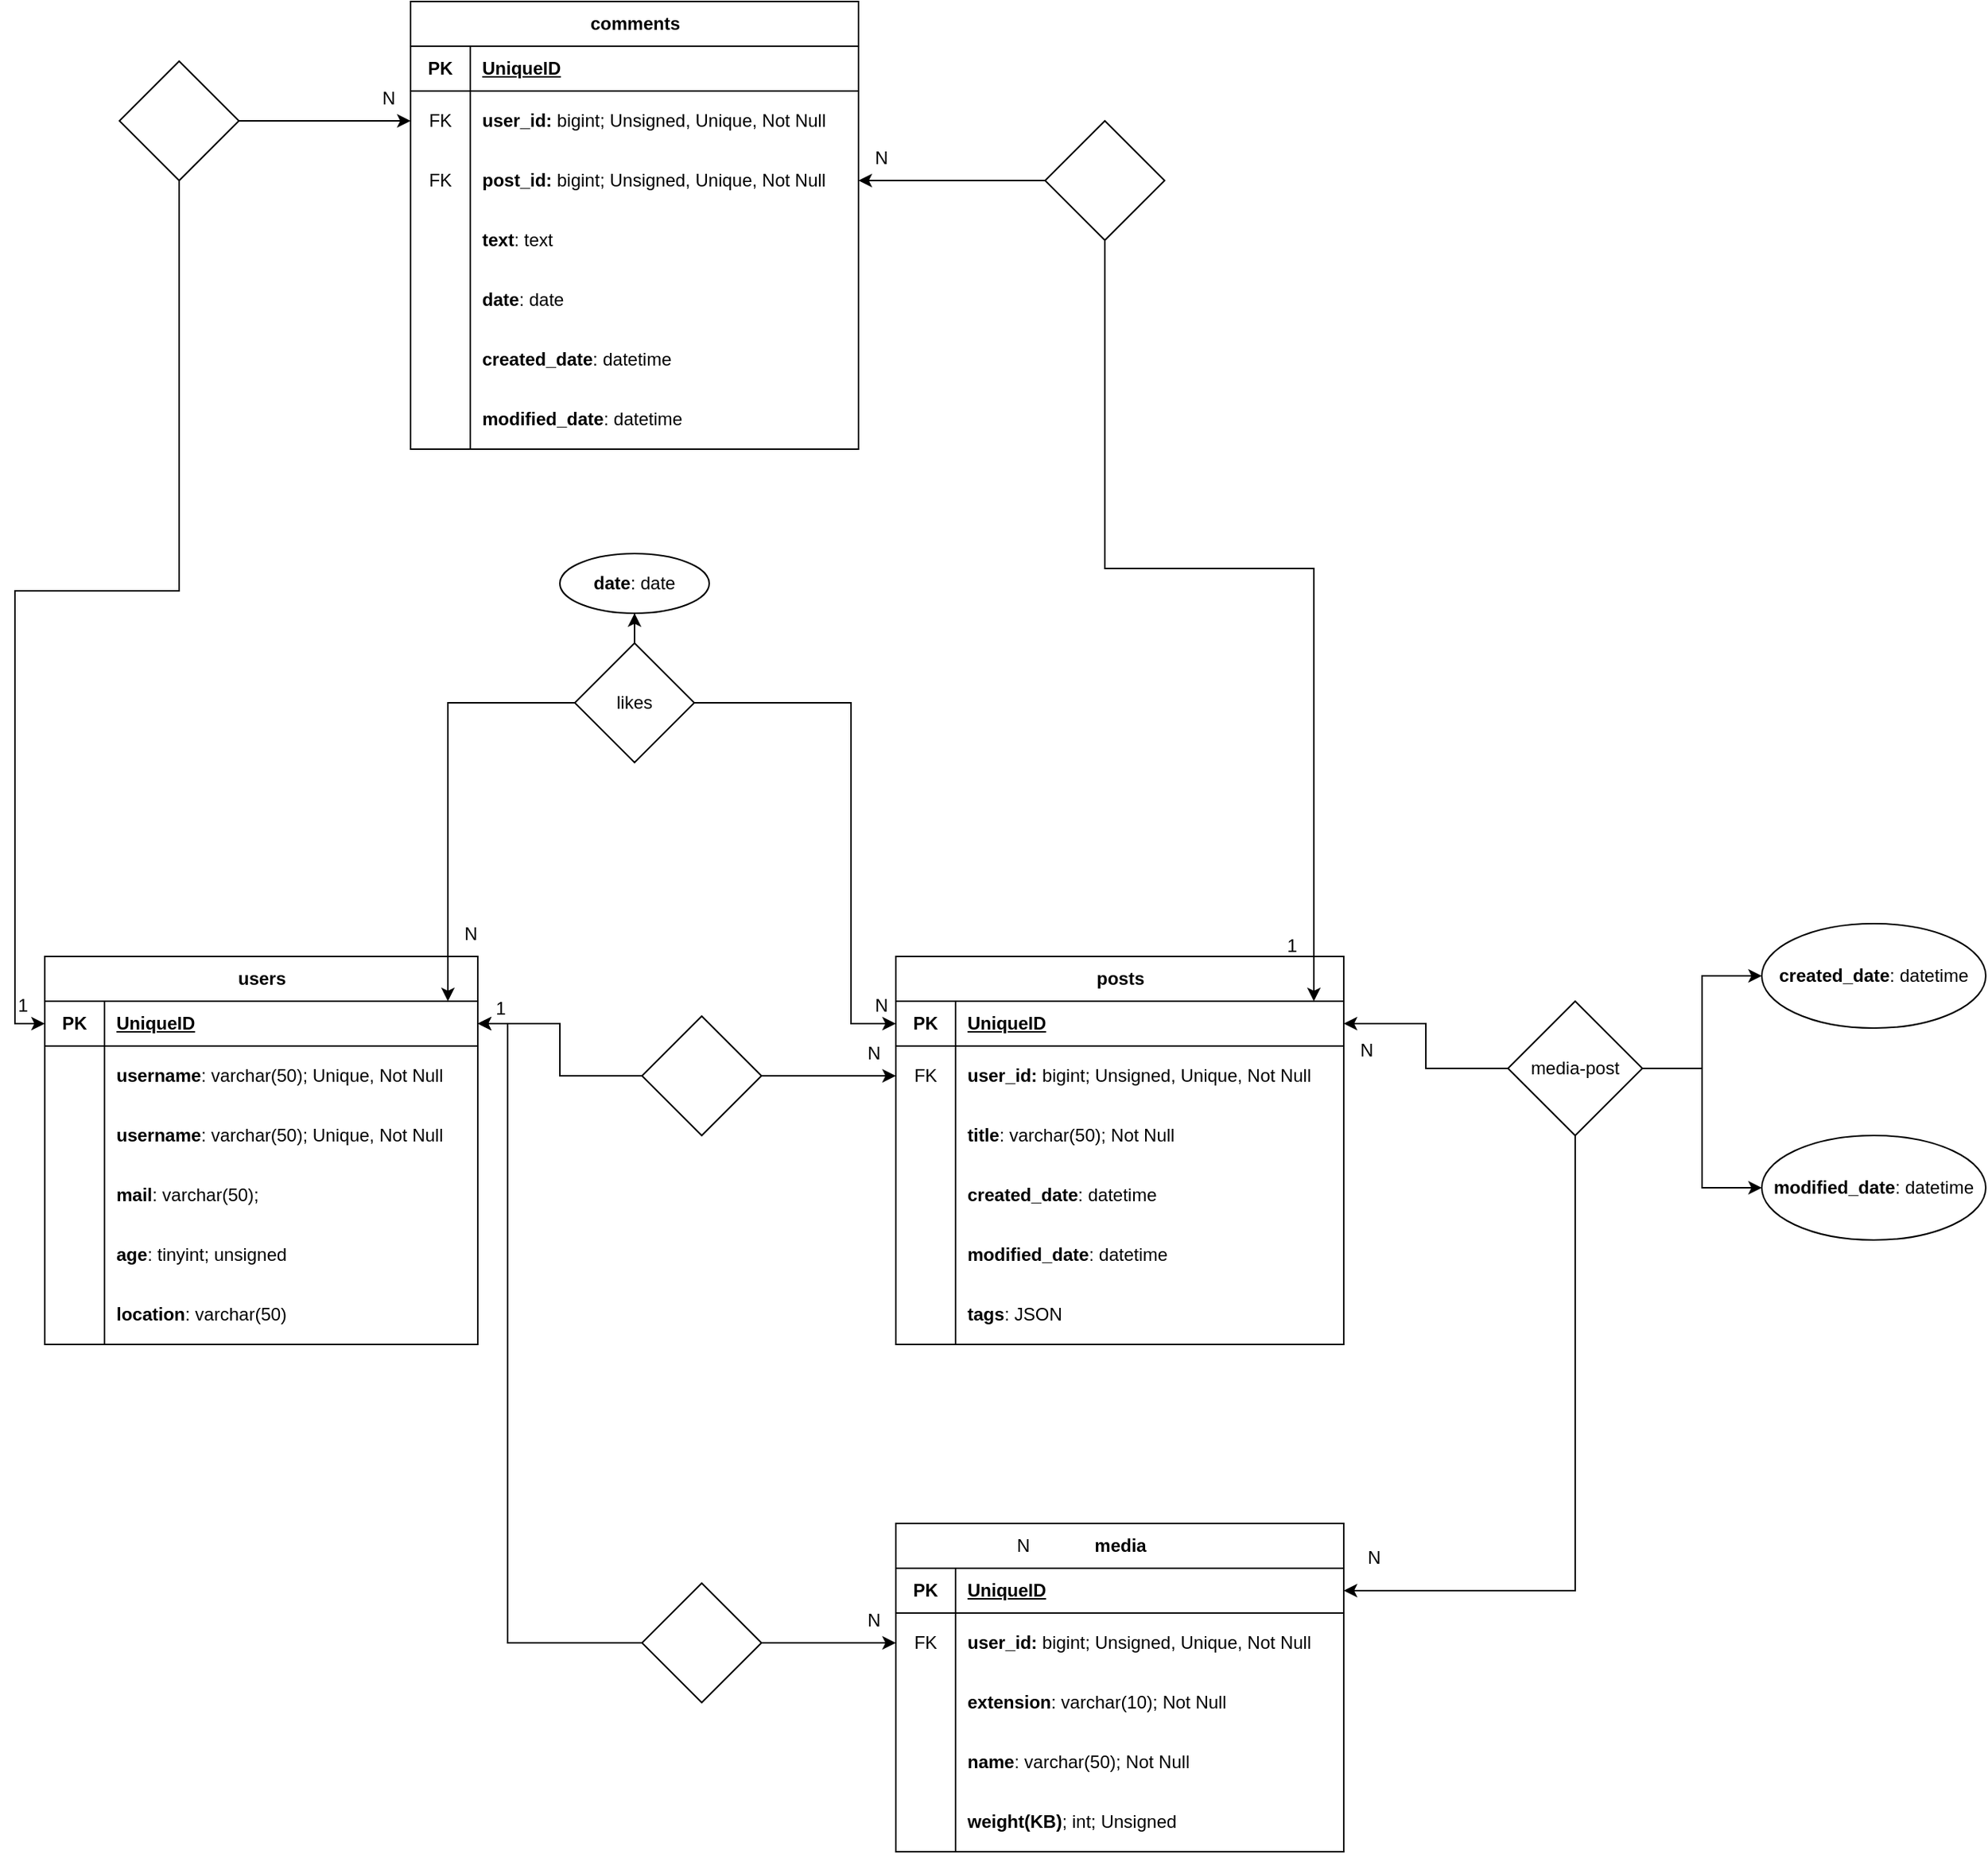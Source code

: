 <mxfile version="24.7.1" type="device">
  <diagram name="Pagina-1" id="Gw6nSf_3pTms6XGrTBZx">
    <mxGraphModel dx="1674" dy="1907" grid="1" gridSize="10" guides="1" tooltips="1" connect="1" arrows="1" fold="1" page="1" pageScale="1" pageWidth="827" pageHeight="1169" math="0" shadow="0">
      <root>
        <mxCell id="0" />
        <mxCell id="1" parent="0" />
        <mxCell id="lJPIg5WgTHCBEsO6ulFc-40" value="users" style="shape=table;startSize=30;container=1;collapsible=1;childLayout=tableLayout;fixedRows=1;rowLines=0;fontStyle=1;align=center;resizeLast=1;html=1;" parent="1" vertex="1">
          <mxGeometry x="60" y="190" width="290" height="260" as="geometry" />
        </mxCell>
        <mxCell id="lJPIg5WgTHCBEsO6ulFc-41" value="" style="shape=tableRow;horizontal=0;startSize=0;swimlaneHead=0;swimlaneBody=0;fillColor=none;collapsible=0;dropTarget=0;points=[[0,0.5],[1,0.5]];portConstraint=eastwest;top=0;left=0;right=0;bottom=1;" parent="lJPIg5WgTHCBEsO6ulFc-40" vertex="1">
          <mxGeometry y="30" width="290" height="30" as="geometry" />
        </mxCell>
        <mxCell id="lJPIg5WgTHCBEsO6ulFc-42" value="PK" style="shape=partialRectangle;connectable=0;fillColor=none;top=0;left=0;bottom=0;right=0;fontStyle=1;overflow=hidden;whiteSpace=wrap;html=1;" parent="lJPIg5WgTHCBEsO6ulFc-41" vertex="1">
          <mxGeometry width="40" height="30" as="geometry">
            <mxRectangle width="40" height="30" as="alternateBounds" />
          </mxGeometry>
        </mxCell>
        <mxCell id="lJPIg5WgTHCBEsO6ulFc-43" value="UniqueID" style="shape=partialRectangle;connectable=0;fillColor=none;top=0;left=0;bottom=0;right=0;align=left;spacingLeft=6;fontStyle=5;overflow=hidden;whiteSpace=wrap;html=1;" parent="lJPIg5WgTHCBEsO6ulFc-41" vertex="1">
          <mxGeometry x="40" width="250" height="30" as="geometry">
            <mxRectangle width="250" height="30" as="alternateBounds" />
          </mxGeometry>
        </mxCell>
        <mxCell id="lJPIg5WgTHCBEsO6ulFc-44" value="" style="shape=tableRow;horizontal=0;startSize=0;swimlaneHead=0;swimlaneBody=0;fillColor=none;collapsible=0;dropTarget=0;points=[[0,0.5],[1,0.5]];portConstraint=eastwest;top=0;left=0;right=0;bottom=0;" parent="lJPIg5WgTHCBEsO6ulFc-40" vertex="1">
          <mxGeometry y="60" width="290" height="40" as="geometry" />
        </mxCell>
        <mxCell id="lJPIg5WgTHCBEsO6ulFc-45" value="" style="shape=partialRectangle;connectable=0;fillColor=none;top=0;left=0;bottom=0;right=0;editable=1;overflow=hidden;whiteSpace=wrap;html=1;" parent="lJPIg5WgTHCBEsO6ulFc-44" vertex="1">
          <mxGeometry width="40" height="40" as="geometry">
            <mxRectangle width="40" height="40" as="alternateBounds" />
          </mxGeometry>
        </mxCell>
        <mxCell id="lJPIg5WgTHCBEsO6ulFc-46" value="&lt;b&gt;username&lt;/b&gt;: varchar(50); Unique, Not Null&amp;nbsp; &amp;nbsp;" style="shape=partialRectangle;connectable=0;fillColor=none;top=0;left=0;bottom=0;right=0;align=left;spacingLeft=6;overflow=hidden;whiteSpace=wrap;html=1;" parent="lJPIg5WgTHCBEsO6ulFc-44" vertex="1">
          <mxGeometry x="40" width="250" height="40" as="geometry">
            <mxRectangle width="250" height="40" as="alternateBounds" />
          </mxGeometry>
        </mxCell>
        <mxCell id="wLg4SAttIqK3HhaTWLrf-60" value="" style="shape=tableRow;horizontal=0;startSize=0;swimlaneHead=0;swimlaneBody=0;fillColor=none;collapsible=0;dropTarget=0;points=[[0,0.5],[1,0.5]];portConstraint=eastwest;top=0;left=0;right=0;bottom=0;" parent="lJPIg5WgTHCBEsO6ulFc-40" vertex="1">
          <mxGeometry y="100" width="290" height="40" as="geometry" />
        </mxCell>
        <mxCell id="wLg4SAttIqK3HhaTWLrf-61" value="" style="shape=partialRectangle;connectable=0;fillColor=none;top=0;left=0;bottom=0;right=0;editable=1;overflow=hidden;whiteSpace=wrap;html=1;" parent="wLg4SAttIqK3HhaTWLrf-60" vertex="1">
          <mxGeometry width="40" height="40" as="geometry">
            <mxRectangle width="40" height="40" as="alternateBounds" />
          </mxGeometry>
        </mxCell>
        <mxCell id="wLg4SAttIqK3HhaTWLrf-62" value="&lt;b&gt;username&lt;/b&gt;: varchar(50); Unique, Not Null&amp;nbsp; &amp;nbsp;" style="shape=partialRectangle;connectable=0;fillColor=none;top=0;left=0;bottom=0;right=0;align=left;spacingLeft=6;overflow=hidden;whiteSpace=wrap;html=1;" parent="wLg4SAttIqK3HhaTWLrf-60" vertex="1">
          <mxGeometry x="40" width="250" height="40" as="geometry">
            <mxRectangle width="250" height="40" as="alternateBounds" />
          </mxGeometry>
        </mxCell>
        <mxCell id="wLg4SAttIqK3HhaTWLrf-63" value="" style="shape=tableRow;horizontal=0;startSize=0;swimlaneHead=0;swimlaneBody=0;fillColor=none;collapsible=0;dropTarget=0;points=[[0,0.5],[1,0.5]];portConstraint=eastwest;top=0;left=0;right=0;bottom=0;" parent="lJPIg5WgTHCBEsO6ulFc-40" vertex="1">
          <mxGeometry y="140" width="290" height="40" as="geometry" />
        </mxCell>
        <mxCell id="wLg4SAttIqK3HhaTWLrf-64" value="" style="shape=partialRectangle;connectable=0;fillColor=none;top=0;left=0;bottom=0;right=0;editable=1;overflow=hidden;whiteSpace=wrap;html=1;" parent="wLg4SAttIqK3HhaTWLrf-63" vertex="1">
          <mxGeometry width="40" height="40" as="geometry">
            <mxRectangle width="40" height="40" as="alternateBounds" />
          </mxGeometry>
        </mxCell>
        <mxCell id="wLg4SAttIqK3HhaTWLrf-65" value="&lt;b&gt;mail&lt;/b&gt;: varchar(50);" style="shape=partialRectangle;connectable=0;fillColor=none;top=0;left=0;bottom=0;right=0;align=left;spacingLeft=6;overflow=hidden;whiteSpace=wrap;html=1;" parent="wLg4SAttIqK3HhaTWLrf-63" vertex="1">
          <mxGeometry x="40" width="250" height="40" as="geometry">
            <mxRectangle width="250" height="40" as="alternateBounds" />
          </mxGeometry>
        </mxCell>
        <mxCell id="lJPIg5WgTHCBEsO6ulFc-59" value="" style="shape=tableRow;horizontal=0;startSize=0;swimlaneHead=0;swimlaneBody=0;fillColor=none;collapsible=0;dropTarget=0;points=[[0,0.5],[1,0.5]];portConstraint=eastwest;top=0;left=0;right=0;bottom=0;" parent="lJPIg5WgTHCBEsO6ulFc-40" vertex="1">
          <mxGeometry y="180" width="290" height="40" as="geometry" />
        </mxCell>
        <mxCell id="lJPIg5WgTHCBEsO6ulFc-60" value="" style="shape=partialRectangle;connectable=0;fillColor=none;top=0;left=0;bottom=0;right=0;editable=1;overflow=hidden;whiteSpace=wrap;html=1;" parent="lJPIg5WgTHCBEsO6ulFc-59" vertex="1">
          <mxGeometry width="40" height="40" as="geometry">
            <mxRectangle width="40" height="40" as="alternateBounds" />
          </mxGeometry>
        </mxCell>
        <mxCell id="lJPIg5WgTHCBEsO6ulFc-61" value="&lt;b&gt;age&lt;/b&gt;: tinyint; unsigned&amp;nbsp; &amp;nbsp;" style="shape=partialRectangle;connectable=0;fillColor=none;top=0;left=0;bottom=0;right=0;align=left;spacingLeft=6;overflow=hidden;whiteSpace=wrap;html=1;" parent="lJPIg5WgTHCBEsO6ulFc-59" vertex="1">
          <mxGeometry x="40" width="250" height="40" as="geometry">
            <mxRectangle width="250" height="40" as="alternateBounds" />
          </mxGeometry>
        </mxCell>
        <mxCell id="lJPIg5WgTHCBEsO6ulFc-82" value="" style="shape=tableRow;horizontal=0;startSize=0;swimlaneHead=0;swimlaneBody=0;fillColor=none;collapsible=0;dropTarget=0;points=[[0,0.5],[1,0.5]];portConstraint=eastwest;top=0;left=0;right=0;bottom=0;" parent="lJPIg5WgTHCBEsO6ulFc-40" vertex="1">
          <mxGeometry y="220" width="290" height="40" as="geometry" />
        </mxCell>
        <mxCell id="lJPIg5WgTHCBEsO6ulFc-83" value="" style="shape=partialRectangle;connectable=0;fillColor=none;top=0;left=0;bottom=0;right=0;editable=1;overflow=hidden;whiteSpace=wrap;html=1;" parent="lJPIg5WgTHCBEsO6ulFc-82" vertex="1">
          <mxGeometry width="40" height="40" as="geometry">
            <mxRectangle width="40" height="40" as="alternateBounds" />
          </mxGeometry>
        </mxCell>
        <mxCell id="lJPIg5WgTHCBEsO6ulFc-84" value="&lt;b&gt;location&lt;/b&gt;: varchar(50)&amp;nbsp; &amp;nbsp;" style="shape=partialRectangle;connectable=0;fillColor=none;top=0;left=0;bottom=0;right=0;align=left;spacingLeft=6;overflow=hidden;whiteSpace=wrap;html=1;" parent="lJPIg5WgTHCBEsO6ulFc-82" vertex="1">
          <mxGeometry x="40" width="250" height="40" as="geometry">
            <mxRectangle width="250" height="40" as="alternateBounds" />
          </mxGeometry>
        </mxCell>
        <mxCell id="lJPIg5WgTHCBEsO6ulFc-85" value="posts" style="shape=table;startSize=30;container=1;collapsible=1;childLayout=tableLayout;fixedRows=1;rowLines=0;fontStyle=1;align=center;resizeLast=1;html=1;" parent="1" vertex="1">
          <mxGeometry x="630" y="190" width="300" height="260" as="geometry" />
        </mxCell>
        <mxCell id="lJPIg5WgTHCBEsO6ulFc-86" value="" style="shape=tableRow;horizontal=0;startSize=0;swimlaneHead=0;swimlaneBody=0;fillColor=none;collapsible=0;dropTarget=0;points=[[0,0.5],[1,0.5]];portConstraint=eastwest;top=0;left=0;right=0;bottom=1;" parent="lJPIg5WgTHCBEsO6ulFc-85" vertex="1">
          <mxGeometry y="30" width="300" height="30" as="geometry" />
        </mxCell>
        <mxCell id="lJPIg5WgTHCBEsO6ulFc-87" value="PK" style="shape=partialRectangle;connectable=0;fillColor=none;top=0;left=0;bottom=0;right=0;fontStyle=1;overflow=hidden;whiteSpace=wrap;html=1;" parent="lJPIg5WgTHCBEsO6ulFc-86" vertex="1">
          <mxGeometry width="40" height="30" as="geometry">
            <mxRectangle width="40" height="30" as="alternateBounds" />
          </mxGeometry>
        </mxCell>
        <mxCell id="lJPIg5WgTHCBEsO6ulFc-88" value="UniqueID" style="shape=partialRectangle;connectable=0;fillColor=none;top=0;left=0;bottom=0;right=0;align=left;spacingLeft=6;fontStyle=5;overflow=hidden;whiteSpace=wrap;html=1;" parent="lJPIg5WgTHCBEsO6ulFc-86" vertex="1">
          <mxGeometry x="40" width="260" height="30" as="geometry">
            <mxRectangle width="260" height="30" as="alternateBounds" />
          </mxGeometry>
        </mxCell>
        <mxCell id="lJPIg5WgTHCBEsO6ulFc-89" value="" style="shape=tableRow;horizontal=0;startSize=0;swimlaneHead=0;swimlaneBody=0;fillColor=none;collapsible=0;dropTarget=0;points=[[0,0.5],[1,0.5]];portConstraint=eastwest;top=0;left=0;right=0;bottom=0;" parent="lJPIg5WgTHCBEsO6ulFc-85" vertex="1">
          <mxGeometry y="60" width="300" height="40" as="geometry" />
        </mxCell>
        <mxCell id="lJPIg5WgTHCBEsO6ulFc-90" value="FK" style="shape=partialRectangle;connectable=0;fillColor=none;top=0;left=0;bottom=0;right=0;editable=1;overflow=hidden;whiteSpace=wrap;html=1;" parent="lJPIg5WgTHCBEsO6ulFc-89" vertex="1">
          <mxGeometry width="40" height="40" as="geometry">
            <mxRectangle width="40" height="40" as="alternateBounds" />
          </mxGeometry>
        </mxCell>
        <mxCell id="lJPIg5WgTHCBEsO6ulFc-91" value="&lt;b&gt;user_id: &lt;/b&gt;bigint; Unsigned, Unique, Not Null" style="shape=partialRectangle;connectable=0;fillColor=none;top=0;left=0;bottom=0;right=0;align=left;spacingLeft=6;overflow=hidden;whiteSpace=wrap;html=1;" parent="lJPIg5WgTHCBEsO6ulFc-89" vertex="1">
          <mxGeometry x="40" width="260" height="40" as="geometry">
            <mxRectangle width="260" height="40" as="alternateBounds" />
          </mxGeometry>
        </mxCell>
        <mxCell id="lJPIg5WgTHCBEsO6ulFc-92" value="" style="shape=tableRow;horizontal=0;startSize=0;swimlaneHead=0;swimlaneBody=0;fillColor=none;collapsible=0;dropTarget=0;points=[[0,0.5],[1,0.5]];portConstraint=eastwest;top=0;left=0;right=0;bottom=0;" parent="lJPIg5WgTHCBEsO6ulFc-85" vertex="1">
          <mxGeometry y="100" width="300" height="40" as="geometry" />
        </mxCell>
        <mxCell id="lJPIg5WgTHCBEsO6ulFc-93" value="" style="shape=partialRectangle;connectable=0;fillColor=none;top=0;left=0;bottom=0;right=0;editable=1;overflow=hidden;whiteSpace=wrap;html=1;" parent="lJPIg5WgTHCBEsO6ulFc-92" vertex="1">
          <mxGeometry width="40" height="40" as="geometry">
            <mxRectangle width="40" height="40" as="alternateBounds" />
          </mxGeometry>
        </mxCell>
        <mxCell id="lJPIg5WgTHCBEsO6ulFc-94" value="&lt;b&gt;title&lt;/b&gt;: varchar(50); Not Null&amp;nbsp;&amp;nbsp;" style="shape=partialRectangle;connectable=0;fillColor=none;top=0;left=0;bottom=0;right=0;align=left;spacingLeft=6;overflow=hidden;whiteSpace=wrap;html=1;" parent="lJPIg5WgTHCBEsO6ulFc-92" vertex="1">
          <mxGeometry x="40" width="260" height="40" as="geometry">
            <mxRectangle width="260" height="40" as="alternateBounds" />
          </mxGeometry>
        </mxCell>
        <mxCell id="lJPIg5WgTHCBEsO6ulFc-148" value="" style="shape=tableRow;horizontal=0;startSize=0;swimlaneHead=0;swimlaneBody=0;fillColor=none;collapsible=0;dropTarget=0;points=[[0,0.5],[1,0.5]];portConstraint=eastwest;top=0;left=0;right=0;bottom=0;" parent="lJPIg5WgTHCBEsO6ulFc-85" vertex="1">
          <mxGeometry y="140" width="300" height="40" as="geometry" />
        </mxCell>
        <mxCell id="lJPIg5WgTHCBEsO6ulFc-149" value="" style="shape=partialRectangle;connectable=0;fillColor=none;top=0;left=0;bottom=0;right=0;editable=1;overflow=hidden;whiteSpace=wrap;html=1;" parent="lJPIg5WgTHCBEsO6ulFc-148" vertex="1">
          <mxGeometry width="40" height="40" as="geometry">
            <mxRectangle width="40" height="40" as="alternateBounds" />
          </mxGeometry>
        </mxCell>
        <mxCell id="lJPIg5WgTHCBEsO6ulFc-150" value="&lt;b&gt;created_date&lt;/b&gt;: datetime" style="shape=partialRectangle;connectable=0;fillColor=none;top=0;left=0;bottom=0;right=0;align=left;spacingLeft=6;overflow=hidden;whiteSpace=wrap;html=1;" parent="lJPIg5WgTHCBEsO6ulFc-148" vertex="1">
          <mxGeometry x="40" width="260" height="40" as="geometry">
            <mxRectangle width="260" height="40" as="alternateBounds" />
          </mxGeometry>
        </mxCell>
        <mxCell id="wLg4SAttIqK3HhaTWLrf-88" value="" style="shape=tableRow;horizontal=0;startSize=0;swimlaneHead=0;swimlaneBody=0;fillColor=none;collapsible=0;dropTarget=0;points=[[0,0.5],[1,0.5]];portConstraint=eastwest;top=0;left=0;right=0;bottom=0;" parent="lJPIg5WgTHCBEsO6ulFc-85" vertex="1">
          <mxGeometry y="180" width="300" height="40" as="geometry" />
        </mxCell>
        <mxCell id="wLg4SAttIqK3HhaTWLrf-89" value="" style="shape=partialRectangle;connectable=0;fillColor=none;top=0;left=0;bottom=0;right=0;editable=1;overflow=hidden;whiteSpace=wrap;html=1;" parent="wLg4SAttIqK3HhaTWLrf-88" vertex="1">
          <mxGeometry width="40" height="40" as="geometry">
            <mxRectangle width="40" height="40" as="alternateBounds" />
          </mxGeometry>
        </mxCell>
        <mxCell id="wLg4SAttIqK3HhaTWLrf-90" value="&lt;b&gt;modified_date&lt;/b&gt;: datetime" style="shape=partialRectangle;connectable=0;fillColor=none;top=0;left=0;bottom=0;right=0;align=left;spacingLeft=6;overflow=hidden;whiteSpace=wrap;html=1;" parent="wLg4SAttIqK3HhaTWLrf-88" vertex="1">
          <mxGeometry x="40" width="260" height="40" as="geometry">
            <mxRectangle width="260" height="40" as="alternateBounds" />
          </mxGeometry>
        </mxCell>
        <mxCell id="lJPIg5WgTHCBEsO6ulFc-214" value="" style="shape=tableRow;horizontal=0;startSize=0;swimlaneHead=0;swimlaneBody=0;fillColor=none;collapsible=0;dropTarget=0;points=[[0,0.5],[1,0.5]];portConstraint=eastwest;top=0;left=0;right=0;bottom=0;" parent="lJPIg5WgTHCBEsO6ulFc-85" vertex="1">
          <mxGeometry y="220" width="300" height="40" as="geometry" />
        </mxCell>
        <mxCell id="lJPIg5WgTHCBEsO6ulFc-215" value="" style="shape=partialRectangle;connectable=0;fillColor=none;top=0;left=0;bottom=0;right=0;editable=1;overflow=hidden;whiteSpace=wrap;html=1;" parent="lJPIg5WgTHCBEsO6ulFc-214" vertex="1">
          <mxGeometry width="40" height="40" as="geometry">
            <mxRectangle width="40" height="40" as="alternateBounds" />
          </mxGeometry>
        </mxCell>
        <mxCell id="lJPIg5WgTHCBEsO6ulFc-216" value="&lt;b&gt;tags&lt;/b&gt;: JSON" style="shape=partialRectangle;connectable=0;fillColor=none;top=0;left=0;bottom=0;right=0;align=left;spacingLeft=6;overflow=hidden;whiteSpace=wrap;html=1;" parent="lJPIg5WgTHCBEsO6ulFc-214" vertex="1">
          <mxGeometry x="40" width="260" height="40" as="geometry">
            <mxRectangle width="260" height="40" as="alternateBounds" />
          </mxGeometry>
        </mxCell>
        <mxCell id="lJPIg5WgTHCBEsO6ulFc-103" style="edgeStyle=orthogonalEdgeStyle;rounded=0;orthogonalLoop=1;jettySize=auto;html=1;entryX=1;entryY=0.5;entryDx=0;entryDy=0;" parent="1" source="lJPIg5WgTHCBEsO6ulFc-98" target="lJPIg5WgTHCBEsO6ulFc-41" edge="1">
          <mxGeometry relative="1" as="geometry" />
        </mxCell>
        <mxCell id="lJPIg5WgTHCBEsO6ulFc-108" style="edgeStyle=orthogonalEdgeStyle;rounded=0;orthogonalLoop=1;jettySize=auto;html=1;entryX=0;entryY=0.5;entryDx=0;entryDy=0;" parent="1" source="lJPIg5WgTHCBEsO6ulFc-98" target="lJPIg5WgTHCBEsO6ulFc-89" edge="1">
          <mxGeometry relative="1" as="geometry" />
        </mxCell>
        <mxCell id="lJPIg5WgTHCBEsO6ulFc-98" value="" style="rhombus;whiteSpace=wrap;html=1;startSize=30;fontStyle=1;" parent="1" vertex="1">
          <mxGeometry x="460" y="230" width="80" height="80" as="geometry" />
        </mxCell>
        <mxCell id="lJPIg5WgTHCBEsO6ulFc-101" value="1" style="text;html=1;align=center;verticalAlign=middle;resizable=0;points=[];autosize=1;strokeColor=none;fillColor=none;" parent="1" vertex="1">
          <mxGeometry x="350" y="210" width="30" height="30" as="geometry" />
        </mxCell>
        <mxCell id="lJPIg5WgTHCBEsO6ulFc-102" value="N" style="text;html=1;align=center;verticalAlign=middle;resizable=0;points=[];autosize=1;strokeColor=none;fillColor=none;" parent="1" vertex="1">
          <mxGeometry x="600" y="240" width="30" height="30" as="geometry" />
        </mxCell>
        <mxCell id="lJPIg5WgTHCBEsO6ulFc-151" value="media" style="shape=table;startSize=30;container=1;collapsible=1;childLayout=tableLayout;fixedRows=1;rowLines=0;fontStyle=1;align=center;resizeLast=1;html=1;" parent="1" vertex="1">
          <mxGeometry x="630" y="570" width="300" height="220" as="geometry" />
        </mxCell>
        <mxCell id="lJPIg5WgTHCBEsO6ulFc-152" value="" style="shape=tableRow;horizontal=0;startSize=0;swimlaneHead=0;swimlaneBody=0;fillColor=none;collapsible=0;dropTarget=0;points=[[0,0.5],[1,0.5]];portConstraint=eastwest;top=0;left=0;right=0;bottom=1;" parent="lJPIg5WgTHCBEsO6ulFc-151" vertex="1">
          <mxGeometry y="30" width="300" height="30" as="geometry" />
        </mxCell>
        <mxCell id="lJPIg5WgTHCBEsO6ulFc-153" value="PK" style="shape=partialRectangle;connectable=0;fillColor=none;top=0;left=0;bottom=0;right=0;fontStyle=1;overflow=hidden;whiteSpace=wrap;html=1;" parent="lJPIg5WgTHCBEsO6ulFc-152" vertex="1">
          <mxGeometry width="40" height="30" as="geometry">
            <mxRectangle width="40" height="30" as="alternateBounds" />
          </mxGeometry>
        </mxCell>
        <mxCell id="lJPIg5WgTHCBEsO6ulFc-154" value="UniqueID" style="shape=partialRectangle;connectable=0;fillColor=none;top=0;left=0;bottom=0;right=0;align=left;spacingLeft=6;fontStyle=5;overflow=hidden;whiteSpace=wrap;html=1;" parent="lJPIg5WgTHCBEsO6ulFc-152" vertex="1">
          <mxGeometry x="40" width="260" height="30" as="geometry">
            <mxRectangle width="260" height="30" as="alternateBounds" />
          </mxGeometry>
        </mxCell>
        <mxCell id="lJPIg5WgTHCBEsO6ulFc-155" value="" style="shape=tableRow;horizontal=0;startSize=0;swimlaneHead=0;swimlaneBody=0;fillColor=none;collapsible=0;dropTarget=0;points=[[0,0.5],[1,0.5]];portConstraint=eastwest;top=0;left=0;right=0;bottom=0;" parent="lJPIg5WgTHCBEsO6ulFc-151" vertex="1">
          <mxGeometry y="60" width="300" height="40" as="geometry" />
        </mxCell>
        <mxCell id="lJPIg5WgTHCBEsO6ulFc-156" value="FK" style="shape=partialRectangle;connectable=0;fillColor=none;top=0;left=0;bottom=0;right=0;editable=1;overflow=hidden;whiteSpace=wrap;html=1;" parent="lJPIg5WgTHCBEsO6ulFc-155" vertex="1">
          <mxGeometry width="40" height="40" as="geometry">
            <mxRectangle width="40" height="40" as="alternateBounds" />
          </mxGeometry>
        </mxCell>
        <mxCell id="lJPIg5WgTHCBEsO6ulFc-157" value="&lt;b&gt;user_id: &lt;/b&gt;bigint; Unsigned, Unique, Not Null" style="shape=partialRectangle;connectable=0;fillColor=none;top=0;left=0;bottom=0;right=0;align=left;spacingLeft=6;overflow=hidden;whiteSpace=wrap;html=1;" parent="lJPIg5WgTHCBEsO6ulFc-155" vertex="1">
          <mxGeometry x="40" width="260" height="40" as="geometry">
            <mxRectangle width="260" height="40" as="alternateBounds" />
          </mxGeometry>
        </mxCell>
        <mxCell id="lJPIg5WgTHCBEsO6ulFc-158" value="" style="shape=tableRow;horizontal=0;startSize=0;swimlaneHead=0;swimlaneBody=0;fillColor=none;collapsible=0;dropTarget=0;points=[[0,0.5],[1,0.5]];portConstraint=eastwest;top=0;left=0;right=0;bottom=0;" parent="lJPIg5WgTHCBEsO6ulFc-151" vertex="1">
          <mxGeometry y="100" width="300" height="40" as="geometry" />
        </mxCell>
        <mxCell id="lJPIg5WgTHCBEsO6ulFc-159" value="" style="shape=partialRectangle;connectable=0;fillColor=none;top=0;left=0;bottom=0;right=0;editable=1;overflow=hidden;whiteSpace=wrap;html=1;" parent="lJPIg5WgTHCBEsO6ulFc-158" vertex="1">
          <mxGeometry width="40" height="40" as="geometry">
            <mxRectangle width="40" height="40" as="alternateBounds" />
          </mxGeometry>
        </mxCell>
        <mxCell id="lJPIg5WgTHCBEsO6ulFc-160" value="&lt;b&gt;extension&lt;/b&gt;: varchar(10); Not Null" style="shape=partialRectangle;connectable=0;fillColor=none;top=0;left=0;bottom=0;right=0;align=left;spacingLeft=6;overflow=hidden;whiteSpace=wrap;html=1;" parent="lJPIg5WgTHCBEsO6ulFc-158" vertex="1">
          <mxGeometry x="40" width="260" height="40" as="geometry">
            <mxRectangle width="260" height="40" as="alternateBounds" />
          </mxGeometry>
        </mxCell>
        <mxCell id="lJPIg5WgTHCBEsO6ulFc-161" value="" style="shape=tableRow;horizontal=0;startSize=0;swimlaneHead=0;swimlaneBody=0;fillColor=none;collapsible=0;dropTarget=0;points=[[0,0.5],[1,0.5]];portConstraint=eastwest;top=0;left=0;right=0;bottom=0;" parent="lJPIg5WgTHCBEsO6ulFc-151" vertex="1">
          <mxGeometry y="140" width="300" height="40" as="geometry" />
        </mxCell>
        <mxCell id="lJPIg5WgTHCBEsO6ulFc-162" value="" style="shape=partialRectangle;connectable=0;fillColor=none;top=0;left=0;bottom=0;right=0;editable=1;overflow=hidden;whiteSpace=wrap;html=1;" parent="lJPIg5WgTHCBEsO6ulFc-161" vertex="1">
          <mxGeometry width="40" height="40" as="geometry">
            <mxRectangle width="40" height="40" as="alternateBounds" />
          </mxGeometry>
        </mxCell>
        <mxCell id="lJPIg5WgTHCBEsO6ulFc-163" value="&lt;b&gt;name&lt;/b&gt;: varchar(50); Not Null&amp;nbsp; &amp;nbsp;" style="shape=partialRectangle;connectable=0;fillColor=none;top=0;left=0;bottom=0;right=0;align=left;spacingLeft=6;overflow=hidden;whiteSpace=wrap;html=1;" parent="lJPIg5WgTHCBEsO6ulFc-161" vertex="1">
          <mxGeometry x="40" width="260" height="40" as="geometry">
            <mxRectangle width="260" height="40" as="alternateBounds" />
          </mxGeometry>
        </mxCell>
        <mxCell id="lJPIg5WgTHCBEsO6ulFc-164" value="" style="shape=tableRow;horizontal=0;startSize=0;swimlaneHead=0;swimlaneBody=0;fillColor=none;collapsible=0;dropTarget=0;points=[[0,0.5],[1,0.5]];portConstraint=eastwest;top=0;left=0;right=0;bottom=0;" parent="lJPIg5WgTHCBEsO6ulFc-151" vertex="1">
          <mxGeometry y="180" width="300" height="40" as="geometry" />
        </mxCell>
        <mxCell id="lJPIg5WgTHCBEsO6ulFc-165" value="" style="shape=partialRectangle;connectable=0;fillColor=none;top=0;left=0;bottom=0;right=0;editable=1;overflow=hidden;whiteSpace=wrap;html=1;" parent="lJPIg5WgTHCBEsO6ulFc-164" vertex="1">
          <mxGeometry width="40" height="40" as="geometry">
            <mxRectangle width="40" height="40" as="alternateBounds" />
          </mxGeometry>
        </mxCell>
        <mxCell id="lJPIg5WgTHCBEsO6ulFc-166" value="&lt;b&gt;weight(KB)&lt;/b&gt;; int; Unsigned&amp;nbsp;&amp;nbsp;" style="shape=partialRectangle;connectable=0;fillColor=none;top=0;left=0;bottom=0;right=0;align=left;spacingLeft=6;overflow=hidden;whiteSpace=wrap;html=1;" parent="lJPIg5WgTHCBEsO6ulFc-164" vertex="1">
          <mxGeometry x="40" width="260" height="40" as="geometry">
            <mxRectangle width="260" height="40" as="alternateBounds" />
          </mxGeometry>
        </mxCell>
        <mxCell id="lJPIg5WgTHCBEsO6ulFc-171" style="edgeStyle=orthogonalEdgeStyle;rounded=0;orthogonalLoop=1;jettySize=auto;html=1;entryX=1;entryY=0.5;entryDx=0;entryDy=0;" parent="1" source="lJPIg5WgTHCBEsO6ulFc-169" target="lJPIg5WgTHCBEsO6ulFc-86" edge="1">
          <mxGeometry relative="1" as="geometry" />
        </mxCell>
        <mxCell id="wLg4SAttIqK3HhaTWLrf-122" style="edgeStyle=orthogonalEdgeStyle;rounded=0;orthogonalLoop=1;jettySize=auto;html=1;entryX=1;entryY=0.5;entryDx=0;entryDy=0;" parent="1" source="lJPIg5WgTHCBEsO6ulFc-169" target="lJPIg5WgTHCBEsO6ulFc-152" edge="1">
          <mxGeometry relative="1" as="geometry" />
        </mxCell>
        <mxCell id="wLg4SAttIqK3HhaTWLrf-153" style="edgeStyle=orthogonalEdgeStyle;rounded=0;orthogonalLoop=1;jettySize=auto;html=1;entryX=0;entryY=0.5;entryDx=0;entryDy=0;" parent="1" source="lJPIg5WgTHCBEsO6ulFc-169" target="wLg4SAttIqK3HhaTWLrf-118" edge="1">
          <mxGeometry relative="1" as="geometry" />
        </mxCell>
        <mxCell id="wLg4SAttIqK3HhaTWLrf-154" style="edgeStyle=orthogonalEdgeStyle;rounded=0;orthogonalLoop=1;jettySize=auto;html=1;entryX=0;entryY=0.5;entryDx=0;entryDy=0;" parent="1" source="lJPIg5WgTHCBEsO6ulFc-169" target="wLg4SAttIqK3HhaTWLrf-120" edge="1">
          <mxGeometry relative="1" as="geometry" />
        </mxCell>
        <mxCell id="lJPIg5WgTHCBEsO6ulFc-169" value="media-post" style="rhombus;whiteSpace=wrap;html=1;" parent="1" vertex="1">
          <mxGeometry x="1040" y="220" width="90" height="90" as="geometry" />
        </mxCell>
        <mxCell id="lJPIg5WgTHCBEsO6ulFc-173" value="N" style="text;html=1;align=center;verticalAlign=middle;resizable=0;points=[];autosize=1;strokeColor=none;fillColor=none;" parent="1" vertex="1">
          <mxGeometry x="700" y="570" width="30" height="30" as="geometry" />
        </mxCell>
        <mxCell id="wLg4SAttIqK3HhaTWLrf-8" value="comments" style="shape=table;startSize=30;container=1;collapsible=1;childLayout=tableLayout;fixedRows=1;rowLines=0;fontStyle=1;align=center;resizeLast=1;html=1;" parent="1" vertex="1">
          <mxGeometry x="305" y="-450" width="300" height="300" as="geometry" />
        </mxCell>
        <mxCell id="wLg4SAttIqK3HhaTWLrf-9" value="" style="shape=tableRow;horizontal=0;startSize=0;swimlaneHead=0;swimlaneBody=0;fillColor=none;collapsible=0;dropTarget=0;points=[[0,0.5],[1,0.5]];portConstraint=eastwest;top=0;left=0;right=0;bottom=1;" parent="wLg4SAttIqK3HhaTWLrf-8" vertex="1">
          <mxGeometry y="30" width="300" height="30" as="geometry" />
        </mxCell>
        <mxCell id="wLg4SAttIqK3HhaTWLrf-10" value="PK" style="shape=partialRectangle;connectable=0;fillColor=none;top=0;left=0;bottom=0;right=0;fontStyle=1;overflow=hidden;whiteSpace=wrap;html=1;" parent="wLg4SAttIqK3HhaTWLrf-9" vertex="1">
          <mxGeometry width="40" height="30" as="geometry">
            <mxRectangle width="40" height="30" as="alternateBounds" />
          </mxGeometry>
        </mxCell>
        <mxCell id="wLg4SAttIqK3HhaTWLrf-11" value="UniqueID" style="shape=partialRectangle;connectable=0;fillColor=none;top=0;left=0;bottom=0;right=0;align=left;spacingLeft=6;fontStyle=5;overflow=hidden;whiteSpace=wrap;html=1;" parent="wLg4SAttIqK3HhaTWLrf-9" vertex="1">
          <mxGeometry x="40" width="260" height="30" as="geometry">
            <mxRectangle width="260" height="30" as="alternateBounds" />
          </mxGeometry>
        </mxCell>
        <mxCell id="wLg4SAttIqK3HhaTWLrf-12" value="" style="shape=tableRow;horizontal=0;startSize=0;swimlaneHead=0;swimlaneBody=0;fillColor=none;collapsible=0;dropTarget=0;points=[[0,0.5],[1,0.5]];portConstraint=eastwest;top=0;left=0;right=0;bottom=0;" parent="wLg4SAttIqK3HhaTWLrf-8" vertex="1">
          <mxGeometry y="60" width="300" height="40" as="geometry" />
        </mxCell>
        <mxCell id="wLg4SAttIqK3HhaTWLrf-13" value="FK" style="shape=partialRectangle;connectable=0;fillColor=none;top=0;left=0;bottom=0;right=0;editable=1;overflow=hidden;whiteSpace=wrap;html=1;" parent="wLg4SAttIqK3HhaTWLrf-12" vertex="1">
          <mxGeometry width="40" height="40" as="geometry">
            <mxRectangle width="40" height="40" as="alternateBounds" />
          </mxGeometry>
        </mxCell>
        <mxCell id="wLg4SAttIqK3HhaTWLrf-14" value="&lt;b&gt;user_id: &lt;/b&gt;bigint; Unsigned, Unique, Not Null" style="shape=partialRectangle;connectable=0;fillColor=none;top=0;left=0;bottom=0;right=0;align=left;spacingLeft=6;overflow=hidden;whiteSpace=wrap;html=1;" parent="wLg4SAttIqK3HhaTWLrf-12" vertex="1">
          <mxGeometry x="40" width="260" height="40" as="geometry">
            <mxRectangle width="260" height="40" as="alternateBounds" />
          </mxGeometry>
        </mxCell>
        <mxCell id="wLg4SAttIqK3HhaTWLrf-15" value="" style="shape=tableRow;horizontal=0;startSize=0;swimlaneHead=0;swimlaneBody=0;fillColor=none;collapsible=0;dropTarget=0;points=[[0,0.5],[1,0.5]];portConstraint=eastwest;top=0;left=0;right=0;bottom=0;" parent="wLg4SAttIqK3HhaTWLrf-8" vertex="1">
          <mxGeometry y="100" width="300" height="40" as="geometry" />
        </mxCell>
        <mxCell id="wLg4SAttIqK3HhaTWLrf-16" value="FK" style="shape=partialRectangle;connectable=0;fillColor=none;top=0;left=0;bottom=0;right=0;editable=1;overflow=hidden;whiteSpace=wrap;html=1;" parent="wLg4SAttIqK3HhaTWLrf-15" vertex="1">
          <mxGeometry width="40" height="40" as="geometry">
            <mxRectangle width="40" height="40" as="alternateBounds" />
          </mxGeometry>
        </mxCell>
        <mxCell id="wLg4SAttIqK3HhaTWLrf-17" value="&lt;b&gt;post_id:&amp;nbsp;&lt;/b&gt;bigint; Unsigned, Unique, Not Null" style="shape=partialRectangle;connectable=0;fillColor=none;top=0;left=0;bottom=0;right=0;align=left;spacingLeft=6;overflow=hidden;whiteSpace=wrap;html=1;" parent="wLg4SAttIqK3HhaTWLrf-15" vertex="1">
          <mxGeometry x="40" width="260" height="40" as="geometry">
            <mxRectangle width="260" height="40" as="alternateBounds" />
          </mxGeometry>
        </mxCell>
        <mxCell id="wLg4SAttIqK3HhaTWLrf-18" value="" style="shape=tableRow;horizontal=0;startSize=0;swimlaneHead=0;swimlaneBody=0;fillColor=none;collapsible=0;dropTarget=0;points=[[0,0.5],[1,0.5]];portConstraint=eastwest;top=0;left=0;right=0;bottom=0;" parent="wLg4SAttIqK3HhaTWLrf-8" vertex="1">
          <mxGeometry y="140" width="300" height="40" as="geometry" />
        </mxCell>
        <mxCell id="wLg4SAttIqK3HhaTWLrf-19" value="" style="shape=partialRectangle;connectable=0;fillColor=none;top=0;left=0;bottom=0;right=0;editable=1;overflow=hidden;whiteSpace=wrap;html=1;" parent="wLg4SAttIqK3HhaTWLrf-18" vertex="1">
          <mxGeometry width="40" height="40" as="geometry">
            <mxRectangle width="40" height="40" as="alternateBounds" />
          </mxGeometry>
        </mxCell>
        <mxCell id="wLg4SAttIqK3HhaTWLrf-20" value="&lt;b&gt;text&lt;/b&gt;: text&amp;nbsp; &amp;nbsp;" style="shape=partialRectangle;connectable=0;fillColor=none;top=0;left=0;bottom=0;right=0;align=left;spacingLeft=6;overflow=hidden;whiteSpace=wrap;html=1;" parent="wLg4SAttIqK3HhaTWLrf-18" vertex="1">
          <mxGeometry x="40" width="260" height="40" as="geometry">
            <mxRectangle width="260" height="40" as="alternateBounds" />
          </mxGeometry>
        </mxCell>
        <mxCell id="wLg4SAttIqK3HhaTWLrf-54" value="" style="shape=tableRow;horizontal=0;startSize=0;swimlaneHead=0;swimlaneBody=0;fillColor=none;collapsible=0;dropTarget=0;points=[[0,0.5],[1,0.5]];portConstraint=eastwest;top=0;left=0;right=0;bottom=0;" parent="wLg4SAttIqK3HhaTWLrf-8" vertex="1">
          <mxGeometry y="180" width="300" height="40" as="geometry" />
        </mxCell>
        <mxCell id="wLg4SAttIqK3HhaTWLrf-55" value="" style="shape=partialRectangle;connectable=0;fillColor=none;top=0;left=0;bottom=0;right=0;editable=1;overflow=hidden;whiteSpace=wrap;html=1;" parent="wLg4SAttIqK3HhaTWLrf-54" vertex="1">
          <mxGeometry width="40" height="40" as="geometry">
            <mxRectangle width="40" height="40" as="alternateBounds" />
          </mxGeometry>
        </mxCell>
        <mxCell id="wLg4SAttIqK3HhaTWLrf-56" value="&lt;b&gt;date&lt;/b&gt;: date&amp;nbsp; &amp;nbsp;" style="shape=partialRectangle;connectable=0;fillColor=none;top=0;left=0;bottom=0;right=0;align=left;spacingLeft=6;overflow=hidden;whiteSpace=wrap;html=1;" parent="wLg4SAttIqK3HhaTWLrf-54" vertex="1">
          <mxGeometry x="40" width="260" height="40" as="geometry">
            <mxRectangle width="260" height="40" as="alternateBounds" />
          </mxGeometry>
        </mxCell>
        <mxCell id="wLg4SAttIqK3HhaTWLrf-57" value="" style="shape=tableRow;horizontal=0;startSize=0;swimlaneHead=0;swimlaneBody=0;fillColor=none;collapsible=0;dropTarget=0;points=[[0,0.5],[1,0.5]];portConstraint=eastwest;top=0;left=0;right=0;bottom=0;" parent="wLg4SAttIqK3HhaTWLrf-8" vertex="1">
          <mxGeometry y="220" width="300" height="40" as="geometry" />
        </mxCell>
        <mxCell id="wLg4SAttIqK3HhaTWLrf-58" value="" style="shape=partialRectangle;connectable=0;fillColor=none;top=0;left=0;bottom=0;right=0;editable=1;overflow=hidden;whiteSpace=wrap;html=1;" parent="wLg4SAttIqK3HhaTWLrf-57" vertex="1">
          <mxGeometry width="40" height="40" as="geometry">
            <mxRectangle width="40" height="40" as="alternateBounds" />
          </mxGeometry>
        </mxCell>
        <mxCell id="wLg4SAttIqK3HhaTWLrf-59" value="&lt;b&gt;created_date&lt;/b&gt;: datetime&amp;nbsp; &amp;nbsp;" style="shape=partialRectangle;connectable=0;fillColor=none;top=0;left=0;bottom=0;right=0;align=left;spacingLeft=6;overflow=hidden;whiteSpace=wrap;html=1;" parent="wLg4SAttIqK3HhaTWLrf-57" vertex="1">
          <mxGeometry x="40" width="260" height="40" as="geometry">
            <mxRectangle width="260" height="40" as="alternateBounds" />
          </mxGeometry>
        </mxCell>
        <mxCell id="wLg4SAttIqK3HhaTWLrf-110" value="" style="shape=tableRow;horizontal=0;startSize=0;swimlaneHead=0;swimlaneBody=0;fillColor=none;collapsible=0;dropTarget=0;points=[[0,0.5],[1,0.5]];portConstraint=eastwest;top=0;left=0;right=0;bottom=0;" parent="wLg4SAttIqK3HhaTWLrf-8" vertex="1">
          <mxGeometry y="260" width="300" height="40" as="geometry" />
        </mxCell>
        <mxCell id="wLg4SAttIqK3HhaTWLrf-111" value="" style="shape=partialRectangle;connectable=0;fillColor=none;top=0;left=0;bottom=0;right=0;editable=1;overflow=hidden;whiteSpace=wrap;html=1;" parent="wLg4SAttIqK3HhaTWLrf-110" vertex="1">
          <mxGeometry width="40" height="40" as="geometry">
            <mxRectangle width="40" height="40" as="alternateBounds" />
          </mxGeometry>
        </mxCell>
        <mxCell id="wLg4SAttIqK3HhaTWLrf-112" value="&lt;b&gt;modified_date&lt;/b&gt;: datetime&amp;nbsp; &amp;nbsp;" style="shape=partialRectangle;connectable=0;fillColor=none;top=0;left=0;bottom=0;right=0;align=left;spacingLeft=6;overflow=hidden;whiteSpace=wrap;html=1;" parent="wLg4SAttIqK3HhaTWLrf-110" vertex="1">
          <mxGeometry x="40" width="260" height="40" as="geometry">
            <mxRectangle width="260" height="40" as="alternateBounds" />
          </mxGeometry>
        </mxCell>
        <mxCell id="wLg4SAttIqK3HhaTWLrf-38" style="edgeStyle=orthogonalEdgeStyle;rounded=0;orthogonalLoop=1;jettySize=auto;html=1;entryX=0;entryY=0.5;entryDx=0;entryDy=0;" parent="1" source="wLg4SAttIqK3HhaTWLrf-22" target="wLg4SAttIqK3HhaTWLrf-12" edge="1">
          <mxGeometry relative="1" as="geometry" />
        </mxCell>
        <mxCell id="l1x9LbSpDIlxBoovoeEV-7" style="edgeStyle=orthogonalEdgeStyle;rounded=0;orthogonalLoop=1;jettySize=auto;html=1;" edge="1" parent="1" source="wLg4SAttIqK3HhaTWLrf-22" target="lJPIg5WgTHCBEsO6ulFc-41">
          <mxGeometry relative="1" as="geometry" />
        </mxCell>
        <mxCell id="wLg4SAttIqK3HhaTWLrf-22" value="" style="rhombus;whiteSpace=wrap;html=1;" parent="1" vertex="1">
          <mxGeometry x="110" y="-410" width="80" height="80" as="geometry" />
        </mxCell>
        <mxCell id="wLg4SAttIqK3HhaTWLrf-35" style="edgeStyle=orthogonalEdgeStyle;rounded=0;orthogonalLoop=1;jettySize=auto;html=1;entryX=1;entryY=0.5;entryDx=0;entryDy=0;" parent="1" source="wLg4SAttIqK3HhaTWLrf-23" target="wLg4SAttIqK3HhaTWLrf-15" edge="1">
          <mxGeometry relative="1" as="geometry" />
        </mxCell>
        <mxCell id="l1x9LbSpDIlxBoovoeEV-9" style="edgeStyle=orthogonalEdgeStyle;rounded=0;orthogonalLoop=1;jettySize=auto;html=1;" edge="1" parent="1" source="wLg4SAttIqK3HhaTWLrf-23" target="lJPIg5WgTHCBEsO6ulFc-86">
          <mxGeometry relative="1" as="geometry">
            <Array as="points">
              <mxPoint x="770" y="-70" />
              <mxPoint x="910" y="-70" />
            </Array>
          </mxGeometry>
        </mxCell>
        <mxCell id="wLg4SAttIqK3HhaTWLrf-23" value="" style="rhombus;whiteSpace=wrap;html=1;" parent="1" vertex="1">
          <mxGeometry x="730" y="-370" width="80" height="80" as="geometry" />
        </mxCell>
        <mxCell id="wLg4SAttIqK3HhaTWLrf-39" value="N" style="text;html=1;align=center;verticalAlign=middle;resizable=0;points=[];autosize=1;strokeColor=none;fillColor=none;" parent="1" vertex="1">
          <mxGeometry x="275" y="-400" width="30" height="30" as="geometry" />
        </mxCell>
        <mxCell id="wLg4SAttIqK3HhaTWLrf-40" value="N" style="text;html=1;align=center;verticalAlign=middle;resizable=0;points=[];autosize=1;strokeColor=none;fillColor=none;" parent="1" vertex="1">
          <mxGeometry x="605" y="-360" width="30" height="30" as="geometry" />
        </mxCell>
        <mxCell id="wLg4SAttIqK3HhaTWLrf-113" value="N" style="text;html=1;align=center;verticalAlign=middle;resizable=0;points=[];autosize=1;strokeColor=none;fillColor=none;" parent="1" vertex="1">
          <mxGeometry x="930" y="238" width="30" height="30" as="geometry" />
        </mxCell>
        <mxCell id="wLg4SAttIqK3HhaTWLrf-115" value="N" style="text;html=1;align=center;verticalAlign=middle;resizable=0;points=[];autosize=1;strokeColor=none;fillColor=none;" parent="1" vertex="1">
          <mxGeometry x="605" y="208" width="30" height="30" as="geometry" />
        </mxCell>
        <mxCell id="wLg4SAttIqK3HhaTWLrf-118" value="&lt;b&gt;created_date&lt;/b&gt;: datetime" style="ellipse;whiteSpace=wrap;html=1;align=center;" parent="1" vertex="1">
          <mxGeometry x="1210" y="168" width="150" height="70" as="geometry" />
        </mxCell>
        <mxCell id="wLg4SAttIqK3HhaTWLrf-120" value="&lt;b&gt;modified_date&lt;/b&gt;: datetime" style="ellipse;whiteSpace=wrap;html=1;align=center;" parent="1" vertex="1">
          <mxGeometry x="1210" y="310" width="150" height="70" as="geometry" />
        </mxCell>
        <mxCell id="wLg4SAttIqK3HhaTWLrf-148" value="N" style="text;html=1;align=center;verticalAlign=middle;resizable=0;points=[];autosize=1;strokeColor=none;fillColor=none;" parent="1" vertex="1">
          <mxGeometry x="935" y="578" width="30" height="30" as="geometry" />
        </mxCell>
        <mxCell id="wLg4SAttIqK3HhaTWLrf-150" style="edgeStyle=orthogonalEdgeStyle;rounded=0;orthogonalLoop=1;jettySize=auto;html=1;entryX=0;entryY=0.5;entryDx=0;entryDy=0;" parent="1" source="wLg4SAttIqK3HhaTWLrf-149" target="lJPIg5WgTHCBEsO6ulFc-155" edge="1">
          <mxGeometry relative="1" as="geometry" />
        </mxCell>
        <mxCell id="l1x9LbSpDIlxBoovoeEV-6" style="edgeStyle=orthogonalEdgeStyle;rounded=0;orthogonalLoop=1;jettySize=auto;html=1;" edge="1" parent="1" source="wLg4SAttIqK3HhaTWLrf-149" target="lJPIg5WgTHCBEsO6ulFc-41">
          <mxGeometry relative="1" as="geometry">
            <Array as="points">
              <mxPoint x="370" y="650" />
              <mxPoint x="370" y="235" />
            </Array>
          </mxGeometry>
        </mxCell>
        <mxCell id="wLg4SAttIqK3HhaTWLrf-149" value="" style="rhombus;whiteSpace=wrap;html=1;" parent="1" vertex="1">
          <mxGeometry x="460" y="610" width="80" height="80" as="geometry" />
        </mxCell>
        <mxCell id="wLg4SAttIqK3HhaTWLrf-151" value="N" style="text;html=1;align=center;verticalAlign=middle;resizable=0;points=[];autosize=1;strokeColor=none;fillColor=none;" parent="1" vertex="1">
          <mxGeometry x="600" y="620" width="30" height="30" as="geometry" />
        </mxCell>
        <mxCell id="l1x9LbSpDIlxBoovoeEV-3" value="" style="edgeStyle=orthogonalEdgeStyle;rounded=0;orthogonalLoop=1;jettySize=auto;html=1;" edge="1" parent="1" source="l1x9LbSpDIlxBoovoeEV-1" target="l1x9LbSpDIlxBoovoeEV-2">
          <mxGeometry relative="1" as="geometry" />
        </mxCell>
        <mxCell id="l1x9LbSpDIlxBoovoeEV-11" style="edgeStyle=orthogonalEdgeStyle;rounded=0;orthogonalLoop=1;jettySize=auto;html=1;" edge="1" parent="1" source="l1x9LbSpDIlxBoovoeEV-1" target="lJPIg5WgTHCBEsO6ulFc-41">
          <mxGeometry relative="1" as="geometry">
            <Array as="points">
              <mxPoint x="455" y="20" />
              <mxPoint x="330" y="20" />
            </Array>
          </mxGeometry>
        </mxCell>
        <mxCell id="l1x9LbSpDIlxBoovoeEV-13" style="edgeStyle=orthogonalEdgeStyle;rounded=0;orthogonalLoop=1;jettySize=auto;html=1;" edge="1" parent="1" source="l1x9LbSpDIlxBoovoeEV-1" target="lJPIg5WgTHCBEsO6ulFc-86">
          <mxGeometry relative="1" as="geometry">
            <Array as="points">
              <mxPoint x="455" y="20" />
              <mxPoint x="600" y="20" />
              <mxPoint x="600" y="235" />
            </Array>
          </mxGeometry>
        </mxCell>
        <mxCell id="l1x9LbSpDIlxBoovoeEV-1" value="likes" style="rhombus;whiteSpace=wrap;html=1;" vertex="1" parent="1">
          <mxGeometry x="415" y="-20" width="80" height="80" as="geometry" />
        </mxCell>
        <mxCell id="l1x9LbSpDIlxBoovoeEV-2" value="&lt;b&gt;date&lt;/b&gt;: date" style="ellipse;whiteSpace=wrap;html=1;align=center;" vertex="1" parent="1">
          <mxGeometry x="405" y="-80" width="100" height="40" as="geometry" />
        </mxCell>
        <mxCell id="l1x9LbSpDIlxBoovoeEV-8" value="1" style="text;html=1;align=center;verticalAlign=middle;resizable=0;points=[];autosize=1;strokeColor=none;fillColor=none;" vertex="1" parent="1">
          <mxGeometry x="30" y="208" width="30" height="30" as="geometry" />
        </mxCell>
        <mxCell id="l1x9LbSpDIlxBoovoeEV-10" value="1" style="text;html=1;align=center;verticalAlign=middle;resizable=0;points=[];autosize=1;strokeColor=none;fillColor=none;" vertex="1" parent="1">
          <mxGeometry x="880" y="168" width="30" height="30" as="geometry" />
        </mxCell>
        <mxCell id="l1x9LbSpDIlxBoovoeEV-12" value="N" style="text;html=1;align=center;verticalAlign=middle;resizable=0;points=[];autosize=1;strokeColor=none;fillColor=none;" vertex="1" parent="1">
          <mxGeometry x="330" y="160" width="30" height="30" as="geometry" />
        </mxCell>
      </root>
    </mxGraphModel>
  </diagram>
</mxfile>
